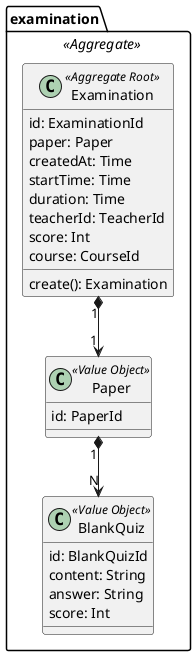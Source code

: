 @startuml
package examination <<Aggregate>> {
    class Examination <<Aggregate Root>> {
        id: ExaminationId
        paper: Paper
        createdAt: Time
        startTime: Time
        duration: Time
        teacherId: TeacherId
        score: Int
        course: CourseId
        create(): Examination
    }

    Examination "1" *--> "1" Paper

    class Paper <<Value Object>> {
        id: PaperId
    }

    Paper "1" *--> "N" BlankQuiz

    class BlankQuiz <<Value Object>> {
        id: BlankQuizId
        content: String
        answer: String
        score: Int
    }
}
@enduml
